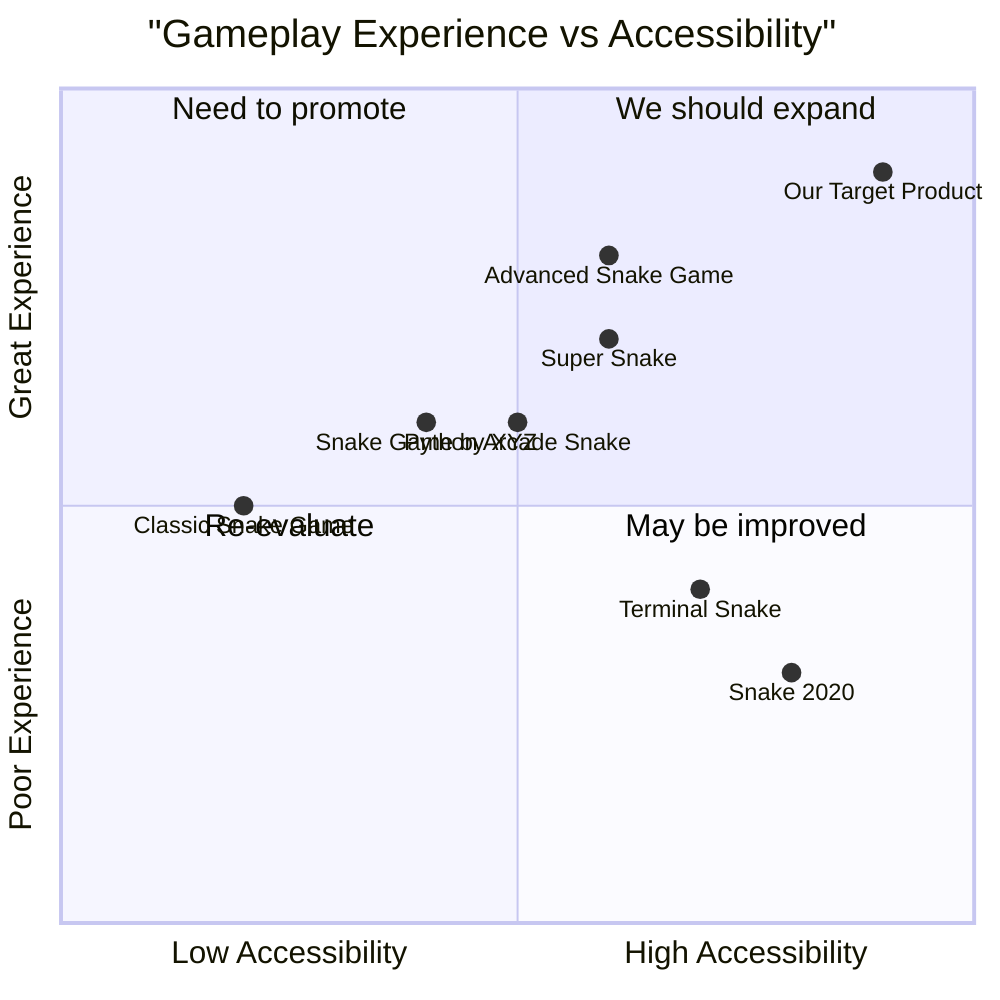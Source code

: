 quadrantChart
    title "Gameplay Experience vs Accessibility"
    x-axis "Low Accessibility" --> "High Accessibility"
    y-axis "Poor Experience" --> "Great Experience"
    quadrant-1 "We should expand"
    quadrant-2 "Need to promote"
    quadrant-3 "Re-evaluate"
    quadrant-4 "May be improved"
    "Classic Snake Game": [0.2, 0.5]
    "Snake Game by XYZ": [0.4, 0.6]
    "Super Snake": [0.6, 0.7]
    "Snake 2020": [0.8, 0.3]
    "Python Arcade Snake": [0.5, 0.6]
    "Terminal Snake": [0.7, 0.4]
    "Advanced Snake Game": [0.6, 0.8]
    "Our Target Product": [0.9, 0.9]
